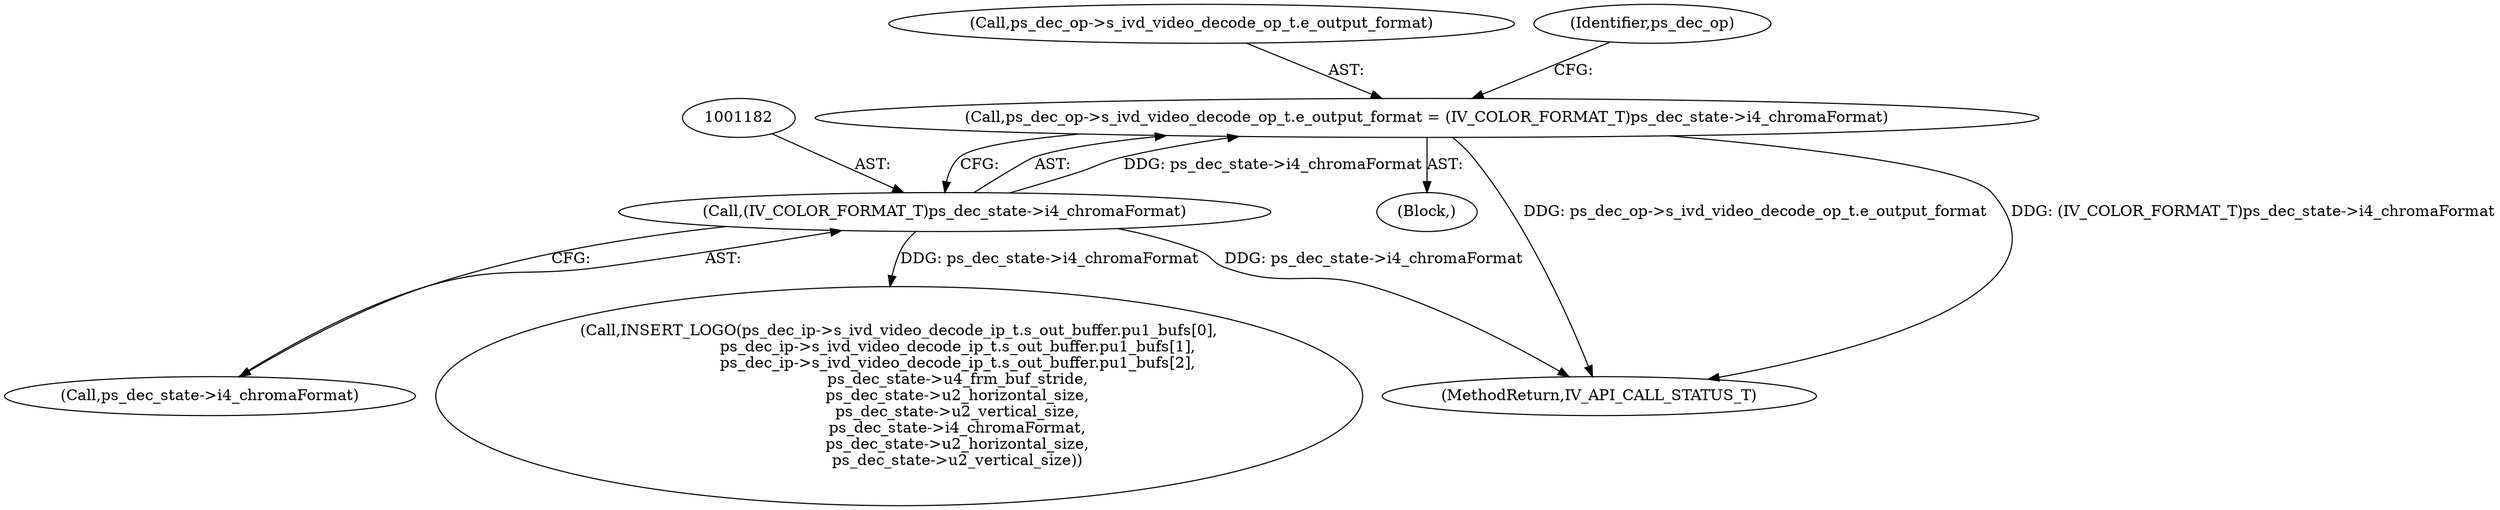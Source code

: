 digraph "0_Android_a86eb798d077b9b25c8f8c77e3c02c2f287c1ce7@pointer" {
"1001175" [label="(Call,ps_dec_op->s_ivd_video_decode_op_t.e_output_format = (IV_COLOR_FORMAT_T)ps_dec_state->i4_chromaFormat)"];
"1001181" [label="(Call,(IV_COLOR_FORMAT_T)ps_dec_state->i4_chromaFormat)"];
"1001176" [label="(Call,ps_dec_op->s_ivd_video_decode_op_t.e_output_format)"];
"1001189" [label="(Identifier,ps_dec_op)"];
"1001110" [label="(Block,)"];
"1001183" [label="(Call,ps_dec_state->i4_chromaFormat)"];
"1001175" [label="(Call,ps_dec_op->s_ivd_video_decode_op_t.e_output_format = (IV_COLOR_FORMAT_T)ps_dec_state->i4_chromaFormat)"];
"1001181" [label="(Call,(IV_COLOR_FORMAT_T)ps_dec_state->i4_chromaFormat)"];
"1001695" [label="(MethodReturn,IV_API_CALL_STATUS_T)"];
"1001620" [label="(Call,INSERT_LOGO(ps_dec_ip->s_ivd_video_decode_ip_t.s_out_buffer.pu1_bufs[0],\n                        ps_dec_ip->s_ivd_video_decode_ip_t.s_out_buffer.pu1_bufs[1],\n                        ps_dec_ip->s_ivd_video_decode_ip_t.s_out_buffer.pu1_bufs[2],\n                        ps_dec_state->u4_frm_buf_stride,\n                        ps_dec_state->u2_horizontal_size,\n                        ps_dec_state->u2_vertical_size,\n                        ps_dec_state->i4_chromaFormat,\n                        ps_dec_state->u2_horizontal_size,\n                        ps_dec_state->u2_vertical_size))"];
"1001175" -> "1001110"  [label="AST: "];
"1001175" -> "1001181"  [label="CFG: "];
"1001176" -> "1001175"  [label="AST: "];
"1001181" -> "1001175"  [label="AST: "];
"1001189" -> "1001175"  [label="CFG: "];
"1001175" -> "1001695"  [label="DDG: ps_dec_op->s_ivd_video_decode_op_t.e_output_format"];
"1001175" -> "1001695"  [label="DDG: (IV_COLOR_FORMAT_T)ps_dec_state->i4_chromaFormat"];
"1001181" -> "1001175"  [label="DDG: ps_dec_state->i4_chromaFormat"];
"1001181" -> "1001183"  [label="CFG: "];
"1001182" -> "1001181"  [label="AST: "];
"1001183" -> "1001181"  [label="AST: "];
"1001181" -> "1001695"  [label="DDG: ps_dec_state->i4_chromaFormat"];
"1001181" -> "1001620"  [label="DDG: ps_dec_state->i4_chromaFormat"];
}
